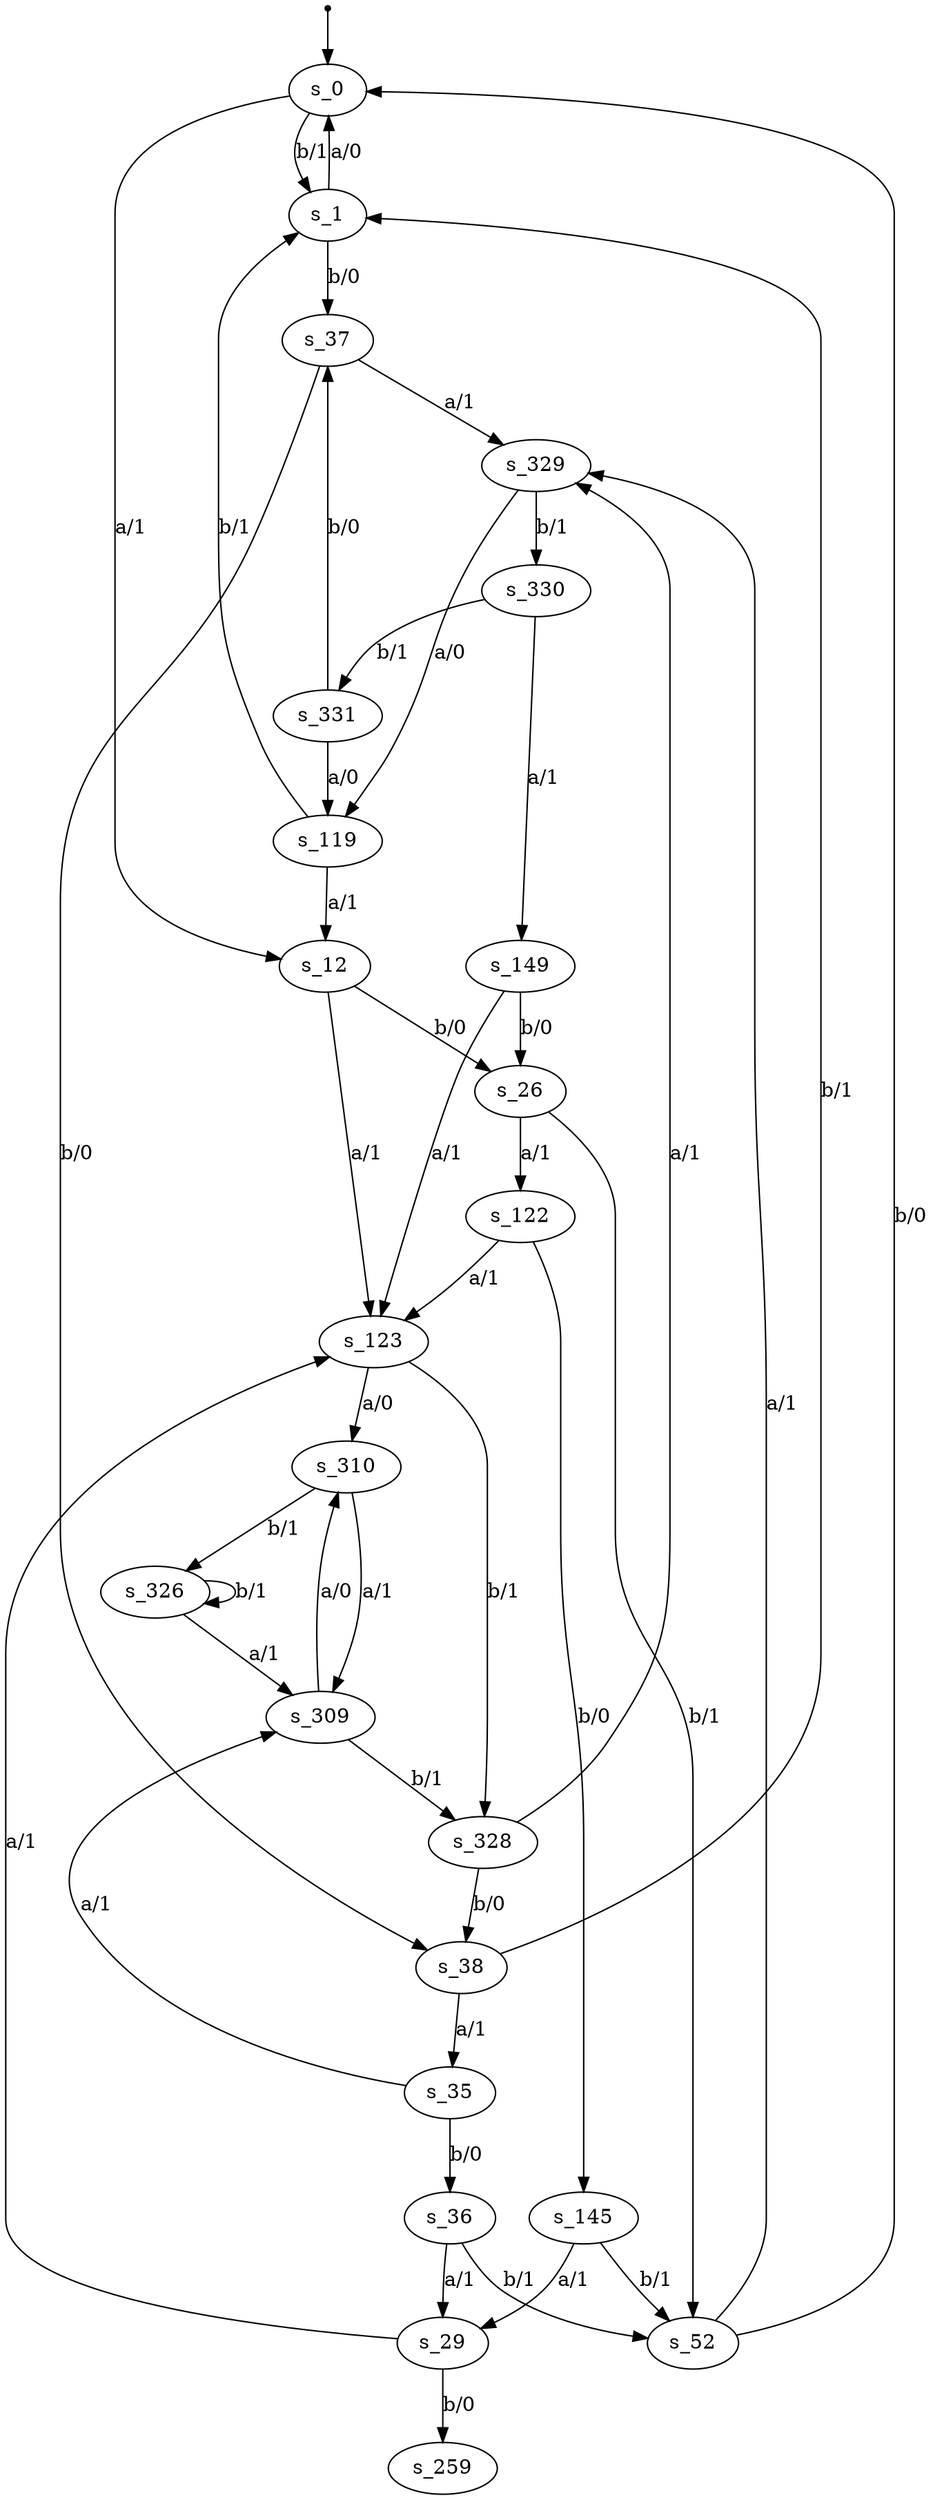 digraph fsm {
	s_0 [root=true]
	s_1
	s_12
	s_26
	s_52
	s_329
	s_119
	s_37
	s_38
	s_35
	s_36
	s_29
	s_123
	s_310
	s_309
	s_328
	s_330
	s_149
	s_122
	s_326
	s_331
	s_145
	s_259
	qi [shape = point]
	qi -> s_0
	s_0 -> s_1 [label="b/1"]
	s_1 -> s_0 [label="a/0"]
	s_0 -> s_12 [label="a/1"]
	s_12 -> s_26 [label="b/0"]
	s_26 -> s_52 [label="b/1"]
	s_52 -> s_329 [label="a/1"]
	s_329 -> s_119 [label="a/0"]
	s_119 -> s_12 [label="a/1"]
	s_1 -> s_37 [label="b/0"]
	s_37 -> s_329 [label="a/1"]
	s_119 -> s_1 [label="b/1"]
	s_37 -> s_38 [label="b/0"]
	s_38 -> s_35 [label="a/1"]
	s_35 -> s_36 [label="b/0"]
	s_36 -> s_29 [label="a/1"]
	s_29 -> s_123 [label="a/1"]
	s_123 -> s_310 [label="a/0"]
	s_310 -> s_309 [label="a/1"]
	s_309 -> s_310 [label="a/0"]
	s_38 -> s_1 [label="b/1"]
	s_12 -> s_123 [label="a/1"]
	s_123 -> s_328 [label="b/1"]
	s_328 -> s_329 [label="a/1"]
	s_329 -> s_330 [label="b/1"]
	s_330 -> s_149 [label="a/1"]
	s_149 -> s_26 [label="b/0"]
	s_26 -> s_122 [label="a/1"]
	s_122 -> s_123 [label="a/1"]
	s_309 -> s_328 [label="b/1"]
	s_149 -> s_123 [label="a/1"]
	s_310 -> s_326 [label="b/1"]
	s_326 -> s_309 [label="a/1"]
	s_330 -> s_331 [label="b/1"]
	s_331 -> s_119 [label="a/0"]
	s_122 -> s_145 [label="b/0"]
	s_145 -> s_29 [label="a/1"]
	s_328 -> s_38 [label="b/0"]
	s_36 -> s_52 [label="b/1"]
	s_326 -> s_326 [label="b/1"]
	s_52 -> s_0 [label="b/0"]
	s_35 -> s_309 [label="a/1"]
	s_331 -> s_37 [label="b/0"]
	s_145 -> s_52 [label="b/1"]
	s_29 -> s_259 [label="b/0"]
}